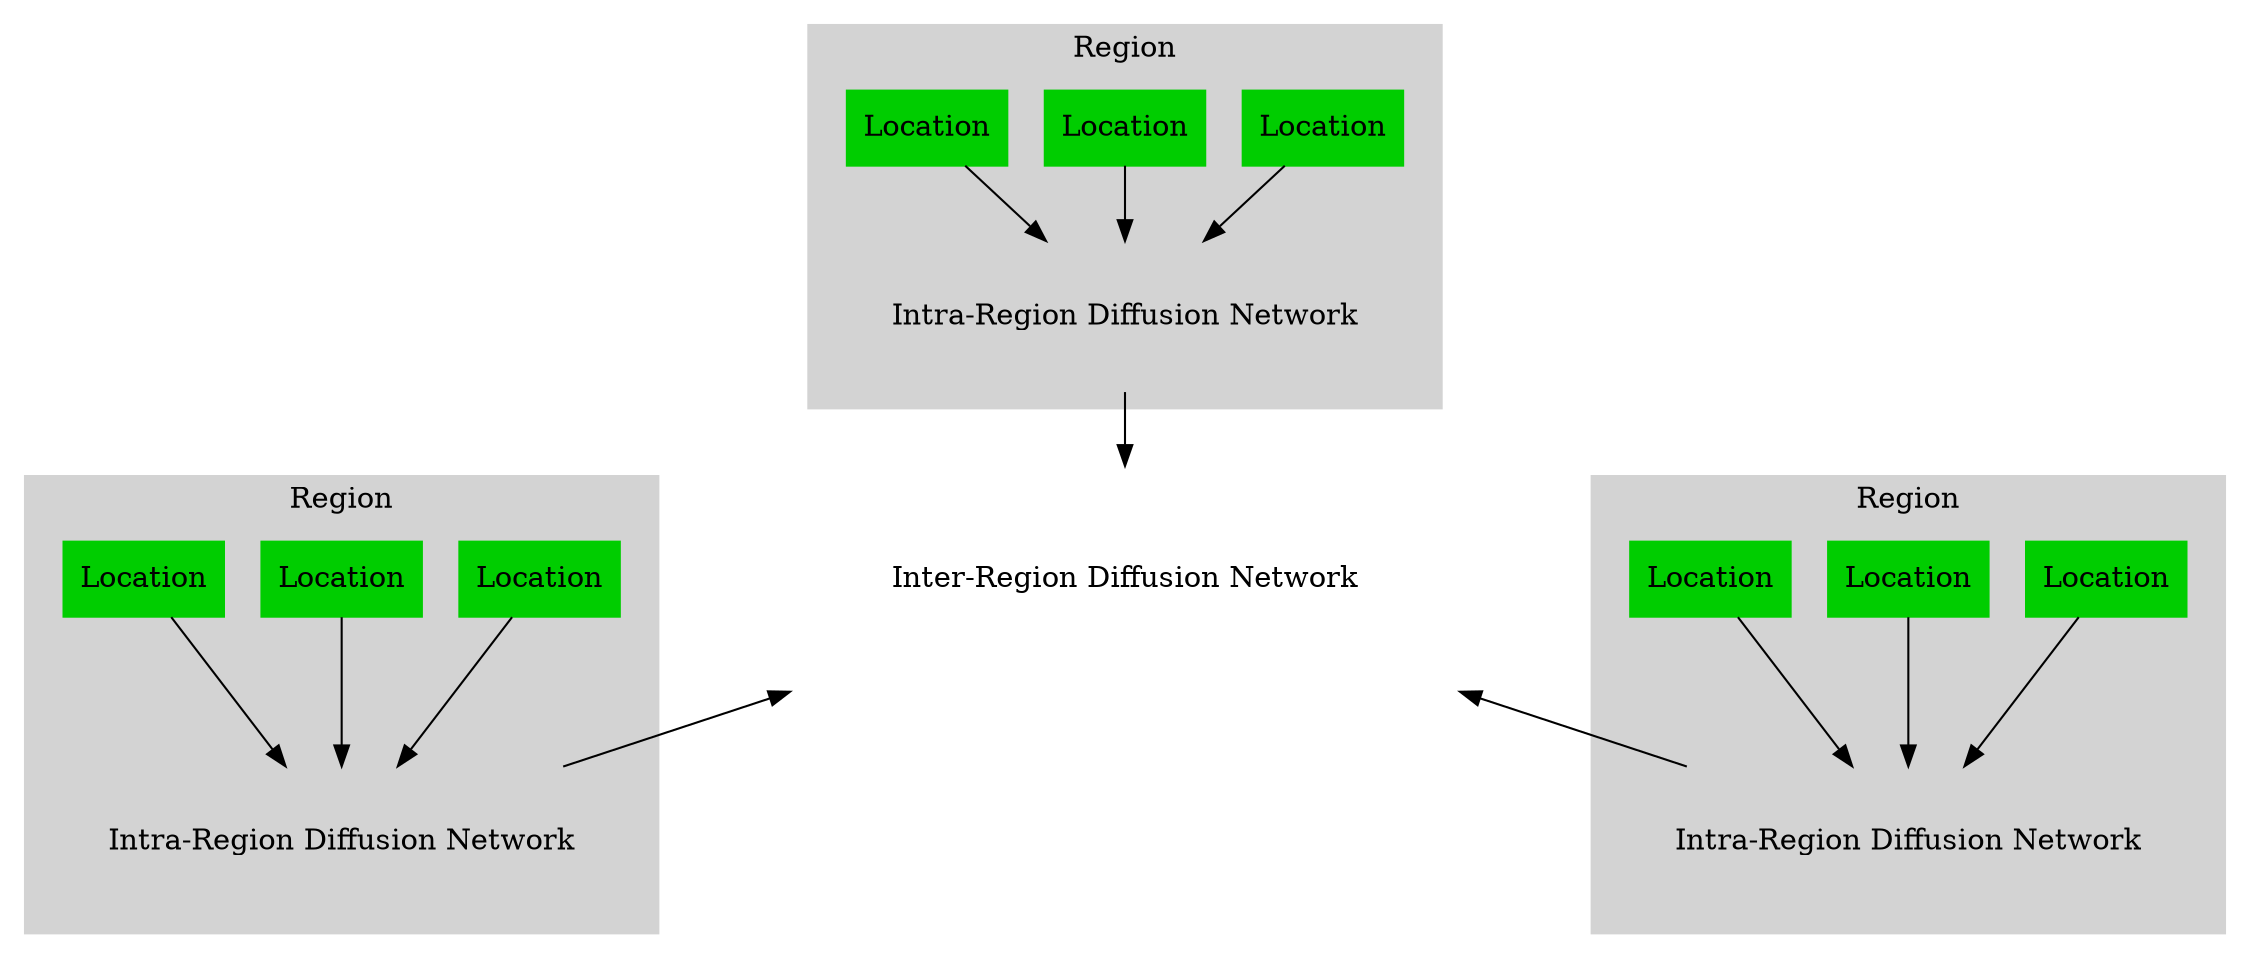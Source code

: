 digraph epidemic {
    node [shape = record];

    subgraph cluster_region0 {
        location0 [label = "Location", style = filled, color = green3];
        location1 [label = "Location", style = filled, color = green3];
        location2 [label = "Location", style = filled, color = green3];

        intra0 [shape = none, image="cloud.png", label = "Intra-Region Diffusion Network",
                fixedsize = true, width = 4, height = 1];

        "location0" -> "intra0";
        "location1" -> "intra0";
        "location2" -> "intra0";

        label = "Region";
        style = filled;
        color = lightgrey;
    }

    subgraph cluster_region1 {
        location3 [label = "Location", style = filled, color = green3];
        location4 [label = "Location", style = filled, color = green3];
        location5 [label = "Location", style = filled, color = green3];

        intra1 [shape = none, image="cloud.png", label = "Intra-Region Diffusion Network",
                fixedsize = true, width = 4, height = 1];

        "location3" -> "intra1";
        "location4" -> "intra1";
        "location5" -> "intra1";

        label = "Region";
        style = filled;
        color = lightgrey;
    }

    subgraph cluster_region2 {
        location6 [label = "Location", style = filled, color = green3];
        location7 [label = "Location", style = filled, color = green3];
        location8 [label = "Location", style = filled, color = green3];

        intra2 [shape = none, image="cloud.png", label = "Intra-Region Diffusion Network",
                fixedsize = true, width = 4, height = 1];

        "location6" -> "intra2";
        "location7" -> "intra2";
        "location8" -> "intra2";

        label = "Region";
        style = filled;
        color = lightgrey;
    }

    inter [shape = none, image="cloud.png", label = "Inter-Region Diffusion Network",
           fixedsize = true, width = 6, height = 1.5];

    "intra0" -> "inter";
    "inter" -> "intra1" [dir = "back"];
    "inter" -> "intra2" [dir = "back"];
}
